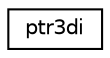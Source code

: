 digraph "Graphical Class Hierarchy"
{
 // INTERACTIVE_SVG=YES
 // LATEX_PDF_SIZE
  edge [fontname="Helvetica",fontsize="10",labelfontname="Helvetica",labelfontsize="10"];
  node [fontname="Helvetica",fontsize="10",shape=record];
  rankdir="LR";
  Node0 [label="ptr3di",height=0.2,width=0.4,color="black", fillcolor="white", style="filled",URL="$structfms__io__mod_1_1ptr3di.html",tooltip=" "];
}

